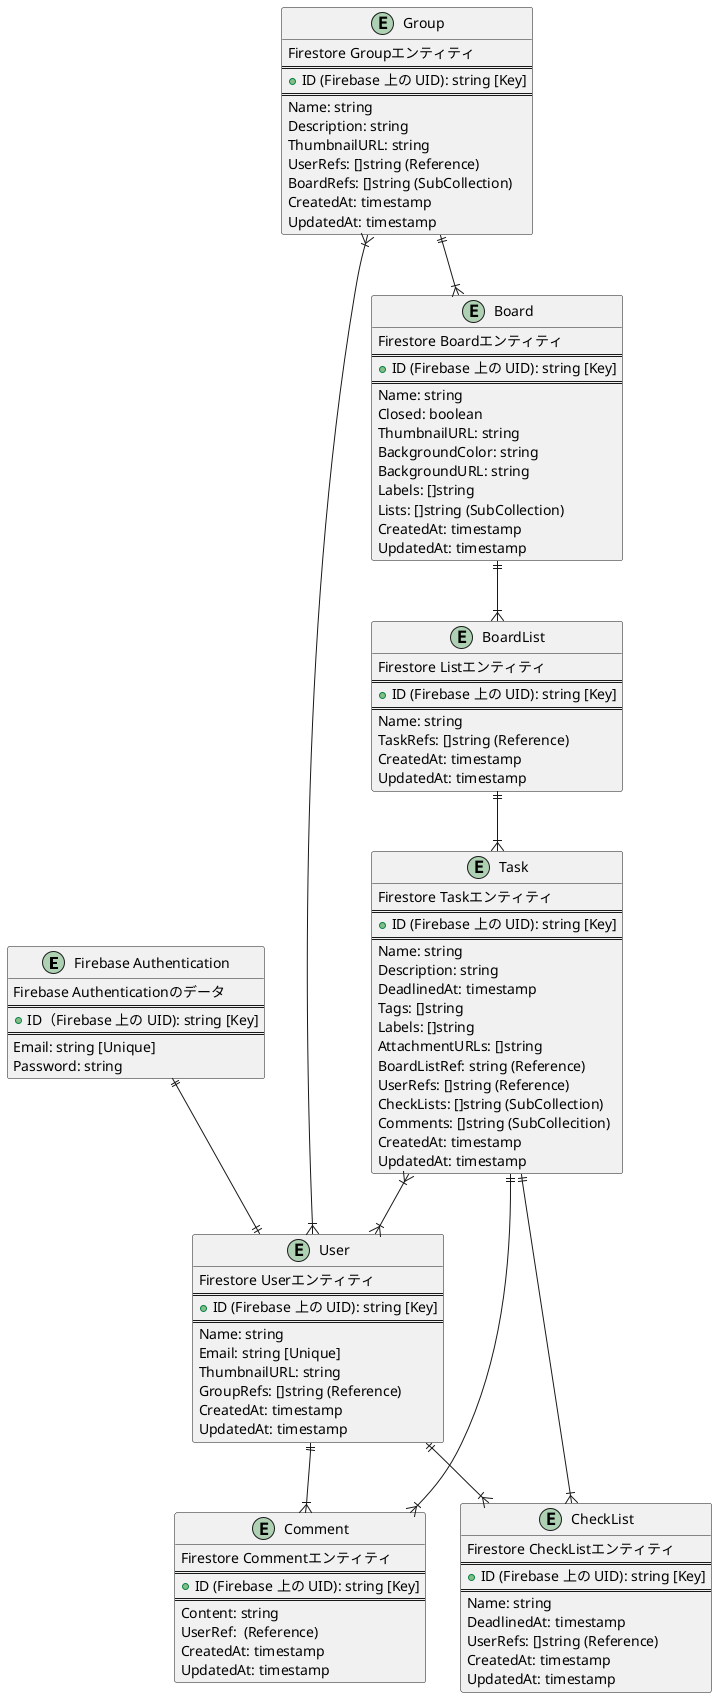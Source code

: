 @startuml firestore
' --- Entity --- '
entity "Firebase Authentication" {
  Firebase Authenticationのデータ
  ==
  + ID（Firebase 上の UID): string [Key]
  ==
  Email: string [Unique]
  Password: string
}

entity "User" {
  Firestore Userエンティティ
  ==
  + ID (Firebase 上の UID): string [Key]
  ==
  Name: string
  Email: string [Unique]
  ThumbnailURL: string
  GroupRefs: []string (Reference)
  CreatedAt: timestamp
  UpdatedAt: timestamp
}

entity "Group" {
  Firestore Groupエンティティ
  ==
  + ID (Firebase 上の UID): string [Key]
  ==
  Name: string
  Description: string
  ThumbnailURL: string
  UserRefs: []string (Reference)
  BoardRefs: []string (SubCollection)
  CreatedAt: timestamp
  UpdatedAt: timestamp
}

entity "Board" {
  Firestore Boardエンティティ
  ==
  + ID (Firebase 上の UID): string [Key]
  ==
  Name: string
  Closed: boolean
  ThumbnailURL: string
  BackgroundColor: string
  BackgroundURL: string
  Labels: []string
  Lists: []string (SubCollection)
  CreatedAt: timestamp
  UpdatedAt: timestamp
}

entity "BoardList" {
  Firestore Listエンティティ
  ==
  + ID (Firebase 上の UID): string [Key]
  ==
  Name: string
  TaskRefs: []string (Reference)
  CreatedAt: timestamp
  UpdatedAt: timestamp
}

entity "Task" {
  Firestore Taskエンティティ
  ==
  + ID (Firebase 上の UID): string [Key]
  ==
  Name: string
  Description: string
  DeadlinedAt: timestamp
  Tags: []string
  Labels: []string
  AttachmentURLs: []string
  BoardListRef: string (Reference)
  UserRefs: []string (Reference)
  CheckLists: []string (SubCollection)
  Comments: []string (SubCollecition)
  CreatedAt: timestamp
  UpdatedAt: timestamp
}

entity "CheckList" {
  Firestore CheckListエンティティ
  ==
  + ID (Firebase 上の UID): string [Key]
  ==
  Name: string
  DeadlinedAt: timestamp
  UserRefs: []string (Reference)
  CreatedAt: timestamp
  UpdatedAt: timestamp
}

entity "Comment" {
  Firestore Commentエンティティ
  ==
  + ID (Firebase 上の UID): string [Key]
  ==
  Content: string
  UserRef:  (Reference)
  CreatedAt: timestamp
  UpdatedAt: timestamp
}

' --- Relation --- '
"Firebase Authentication" ||--|| User
Board ||--|{ BoardList
BoardList ||--|{ Task
Group ||--|{ Board
Group }|--|{ User
Task ||--|{ CheckList
Task }|--|{ User
Task ||--|{ Comment
User ||--|{ CheckList
User ||--|{ Comment

@enduml
